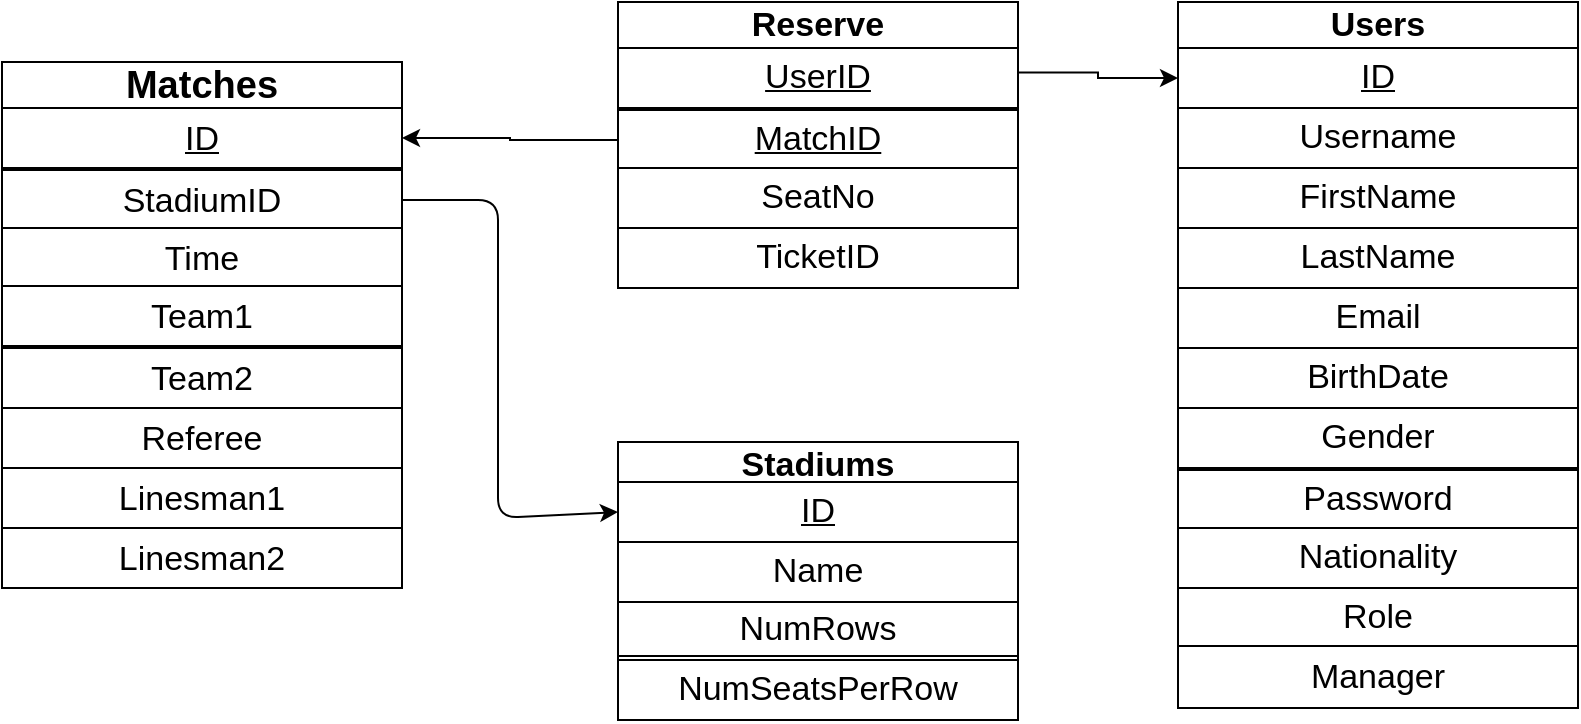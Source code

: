 <mxfile>
    <diagram id="CjbAjbNoj1I2n6Z4KfW6" name="Page-1">
        <mxGraphModel dx="931" dy="737" grid="1" gridSize="10" guides="1" tooltips="1" connect="1" arrows="1" fold="1" page="1" pageScale="1" pageWidth="850" pageHeight="1100" math="0" shadow="0">
            <root>
                <mxCell id="0"/>
                <mxCell id="1" parent="0"/>
                <mxCell id="VCr87URF9lmy609KNcGK-10" value="" style="group" parent="1" vertex="1" connectable="0">
                    <mxGeometry x="42" y="100" width="200" height="263" as="geometry"/>
                </mxCell>
                <mxCell id="VCr87URF9lmy609KNcGK-1" value="&lt;font style=&quot;font-size: 19px&quot;&gt;Matches&lt;br&gt;&lt;/font&gt;" style="swimlane;whiteSpace=wrap;html=1;" parent="VCr87URF9lmy609KNcGK-10" vertex="1">
                    <mxGeometry width="200" height="260" as="geometry"/>
                </mxCell>
                <mxCell id="VCr87URF9lmy609KNcGK-2" value="&lt;font style=&quot;font-size: 17px;&quot;&gt;&lt;u&gt;ID&lt;/u&gt;&lt;/font&gt;" style="whiteSpace=wrap;html=1;fontSize=19;" parent="VCr87URF9lmy609KNcGK-1" vertex="1">
                    <mxGeometry y="23" width="200" height="30" as="geometry"/>
                </mxCell>
                <mxCell id="VCr87URF9lmy609KNcGK-3" value="&lt;font style=&quot;font-size: 17px&quot;&gt;StadiumID&lt;/font&gt;" style="whiteSpace=wrap;html=1;fontSize=19;" parent="VCr87URF9lmy609KNcGK-10" vertex="1">
                    <mxGeometry y="54" width="200" height="30" as="geometry"/>
                </mxCell>
                <mxCell id="VCr87URF9lmy609KNcGK-4" value="&lt;font style=&quot;font-size: 17px&quot;&gt;Time&lt;br&gt;&lt;/font&gt;" style="whiteSpace=wrap;html=1;fontSize=19;" parent="VCr87URF9lmy609KNcGK-10" vertex="1">
                    <mxGeometry y="83" width="200" height="30" as="geometry"/>
                </mxCell>
                <mxCell id="VCr87URF9lmy609KNcGK-5" value="&lt;font style=&quot;font-size: 17px;&quot;&gt;Team1&lt;/font&gt;" style="whiteSpace=wrap;html=1;fontSize=19;" parent="VCr87URF9lmy609KNcGK-10" vertex="1">
                    <mxGeometry y="112" width="200" height="30" as="geometry"/>
                </mxCell>
                <mxCell id="VCr87URF9lmy609KNcGK-6" value="&lt;font style=&quot;font-size: 17px;&quot;&gt;Team2&lt;/font&gt;" style="whiteSpace=wrap;html=1;fontSize=19;" parent="VCr87URF9lmy609KNcGK-10" vertex="1">
                    <mxGeometry y="143" width="200" height="30" as="geometry"/>
                </mxCell>
                <mxCell id="VCr87URF9lmy609KNcGK-7" value="&lt;span style=&quot;font-size: 17px;&quot;&gt;Referee&lt;/span&gt;" style="whiteSpace=wrap;html=1;fontSize=19;" parent="VCr87URF9lmy609KNcGK-10" vertex="1">
                    <mxGeometry y="173" width="200" height="30" as="geometry"/>
                </mxCell>
                <mxCell id="VCr87URF9lmy609KNcGK-8" value="&lt;font style=&quot;font-size: 17px;&quot;&gt;Linesman1&lt;/font&gt;" style="whiteSpace=wrap;html=1;fontSize=19;" parent="VCr87URF9lmy609KNcGK-10" vertex="1">
                    <mxGeometry y="203" width="200" height="30" as="geometry"/>
                </mxCell>
                <mxCell id="VCr87URF9lmy609KNcGK-9" value="&lt;font style=&quot;font-size: 17px;&quot;&gt;Linesman2&lt;/font&gt;" style="whiteSpace=wrap;html=1;fontSize=19;" parent="VCr87URF9lmy609KNcGK-10" vertex="1">
                    <mxGeometry y="233" width="200" height="30" as="geometry"/>
                </mxCell>
                <mxCell id="VCr87URF9lmy609KNcGK-28" value="" style="group" parent="1" vertex="1" connectable="0">
                    <mxGeometry x="350" y="70" width="200" height="143" as="geometry"/>
                </mxCell>
                <mxCell id="VCr87URF9lmy609KNcGK-23" value="Reserve" style="swimlane;whiteSpace=wrap;html=1;fontSize=17;" parent="VCr87URF9lmy609KNcGK-28" vertex="1">
                    <mxGeometry width="200" height="141" as="geometry"/>
                </mxCell>
                <mxCell id="VCr87URF9lmy609KNcGK-24" value="&lt;u&gt;UserID&lt;br&gt;&lt;/u&gt;" style="whiteSpace=wrap;html=1;fontSize=17;" parent="VCr87URF9lmy609KNcGK-23" vertex="1">
                    <mxGeometry y="23" width="200" height="30" as="geometry"/>
                </mxCell>
                <mxCell id="VCr87URF9lmy609KNcGK-25" value="&lt;u&gt;MatchID&lt;/u&gt;" style="whiteSpace=wrap;html=1;fontSize=17;" parent="VCr87URF9lmy609KNcGK-23" vertex="1">
                    <mxGeometry y="54" width="200" height="30" as="geometry"/>
                </mxCell>
                <mxCell id="VCr87URF9lmy609KNcGK-26" value="SeatNo" style="whiteSpace=wrap;html=1;fontSize=17;" parent="VCr87URF9lmy609KNcGK-23" vertex="1">
                    <mxGeometry y="83" width="200" height="30" as="geometry"/>
                </mxCell>
                <mxCell id="VCr87URF9lmy609KNcGK-27" value="TicketID" style="whiteSpace=wrap;html=1;fontSize=17;" parent="VCr87URF9lmy609KNcGK-28" vertex="1">
                    <mxGeometry y="113" width="200" height="30" as="geometry"/>
                </mxCell>
                <mxCell id="VCr87URF9lmy609KNcGK-31" style="edgeStyle=orthogonalEdgeStyle;rounded=0;orthogonalLoop=1;jettySize=auto;html=1;exitX=0;exitY=0.5;exitDx=0;exitDy=0;fontSize=17;entryX=1;entryY=0.5;entryDx=0;entryDy=0;" parent="1" source="VCr87URF9lmy609KNcGK-25" target="VCr87URF9lmy609KNcGK-2" edge="1">
                    <mxGeometry relative="1" as="geometry">
                        <mxPoint x="280" y="155" as="targetPoint"/>
                    </mxGeometry>
                </mxCell>
                <mxCell id="VCr87URF9lmy609KNcGK-32" style="edgeStyle=orthogonalEdgeStyle;rounded=0;orthogonalLoop=1;jettySize=auto;html=1;exitX=1;exitY=0.25;exitDx=0;exitDy=0;entryX=0;entryY=0.5;entryDx=0;entryDy=0;fontSize=17;" parent="1" source="VCr87URF9lmy609KNcGK-23" target="VCr87URF9lmy609KNcGK-12" edge="1">
                    <mxGeometry relative="1" as="geometry"/>
                </mxCell>
                <mxCell id="58" value="" style="group" vertex="1" connectable="0" parent="1">
                    <mxGeometry x="630" y="70" width="200" height="354" as="geometry"/>
                </mxCell>
                <mxCell id="56" value="" style="group" vertex="1" connectable="0" parent="58">
                    <mxGeometry width="200" height="354" as="geometry"/>
                </mxCell>
                <mxCell id="VCr87URF9lmy609KNcGK-11" value="Users" style="swimlane;whiteSpace=wrap;html=1;fontSize=17;" parent="56" vertex="1">
                    <mxGeometry width="200" height="320" as="geometry"/>
                </mxCell>
                <mxCell id="VCr87URF9lmy609KNcGK-12" value="&lt;u&gt;ID&lt;/u&gt;" style="rounded=0;whiteSpace=wrap;html=1;fontSize=17;" parent="VCr87URF9lmy609KNcGK-11" vertex="1">
                    <mxGeometry y="23" width="200" height="30" as="geometry"/>
                </mxCell>
                <mxCell id="VCr87URF9lmy609KNcGK-16" value="Email" style="rounded=0;whiteSpace=wrap;html=1;fontSize=17;" parent="VCr87URF9lmy609KNcGK-11" vertex="1">
                    <mxGeometry y="143" width="200" height="30" as="geometry"/>
                </mxCell>
                <mxCell id="VCr87URF9lmy609KNcGK-19" value="Password" style="rounded=0;whiteSpace=wrap;html=1;fontSize=17;" parent="VCr87URF9lmy609KNcGK-11" vertex="1">
                    <mxGeometry y="234" width="200" height="30" as="geometry"/>
                </mxCell>
                <mxCell id="VCr87URF9lmy609KNcGK-21" value="Role" style="rounded=0;whiteSpace=wrap;html=1;fontSize=17;" parent="56" vertex="1">
                    <mxGeometry y="293" width="200" height="30" as="geometry"/>
                </mxCell>
                <mxCell id="55" value="Manager" style="whiteSpace=wrap;html=1;fontSize=17;" vertex="1" parent="56">
                    <mxGeometry y="322" width="200" height="31" as="geometry"/>
                </mxCell>
                <mxCell id="57" value="" style="group" vertex="1" connectable="0" parent="58">
                    <mxGeometry y="53" width="200" height="240" as="geometry"/>
                </mxCell>
                <mxCell id="VCr87URF9lmy609KNcGK-13" value="Username" style="rounded=0;whiteSpace=wrap;html=1;fontSize=17;" parent="57" vertex="1">
                    <mxGeometry width="200" height="30" as="geometry"/>
                </mxCell>
                <mxCell id="VCr87URF9lmy609KNcGK-14" value="FirstName" style="rounded=0;whiteSpace=wrap;html=1;fontSize=17;" parent="57" vertex="1">
                    <mxGeometry y="30" width="200" height="30" as="geometry"/>
                </mxCell>
                <mxCell id="VCr87URF9lmy609KNcGK-15" value="LastName" style="rounded=0;whiteSpace=wrap;html=1;fontSize=17;" parent="57" vertex="1">
                    <mxGeometry y="60" width="200" height="30" as="geometry"/>
                </mxCell>
                <mxCell id="VCr87URF9lmy609KNcGK-17" value="BirthDate" style="rounded=0;whiteSpace=wrap;html=1;fontSize=17;" parent="57" vertex="1">
                    <mxGeometry y="120" width="200" height="30" as="geometry"/>
                </mxCell>
                <mxCell id="VCr87URF9lmy609KNcGK-18" value="Gender" style="rounded=0;whiteSpace=wrap;html=1;fontSize=17;" parent="57" vertex="1">
                    <mxGeometry y="150" width="200" height="30" as="geometry"/>
                </mxCell>
                <mxCell id="VCr87URF9lmy609KNcGK-20" value="Nationality" style="rounded=0;whiteSpace=wrap;html=1;fontSize=17;" parent="57" vertex="1">
                    <mxGeometry y="210" width="200" height="30" as="geometry"/>
                </mxCell>
                <mxCell id="59" value="" style="edgeStyle=none;html=1;fontSize=17;entryX=0;entryY=0.5;entryDx=0;entryDy=0;" edge="1" parent="1" source="VCr87URF9lmy609KNcGK-3" target="VCr87URF9lmy609KNcGK-34">
                    <mxGeometry relative="1" as="geometry">
                        <Array as="points">
                            <mxPoint x="290" y="169"/>
                            <mxPoint x="290" y="328"/>
                        </Array>
                    </mxGeometry>
                </mxCell>
                <mxCell id="63" value="" style="group" vertex="1" connectable="0" parent="1">
                    <mxGeometry x="330" y="290" width="220" height="140" as="geometry"/>
                </mxCell>
                <mxCell id="64" value="" style="group" vertex="1" connectable="0" parent="63">
                    <mxGeometry width="220" height="140" as="geometry"/>
                </mxCell>
                <mxCell id="65" value="" style="group" vertex="1" connectable="0" parent="64">
                    <mxGeometry width="220" height="140" as="geometry"/>
                </mxCell>
                <mxCell id="VCr87URF9lmy609KNcGK-37" value="" style="group" parent="65" vertex="1" connectable="0">
                    <mxGeometry width="210" height="110" as="geometry"/>
                </mxCell>
                <mxCell id="VCr87URF9lmy609KNcGK-33" value="Stadiums" style="swimlane;whiteSpace=wrap;html=1;fontSize=17;container=0;" parent="VCr87URF9lmy609KNcGK-37" vertex="1">
                    <mxGeometry x="20" width="200" height="110" as="geometry"/>
                </mxCell>
                <mxCell id="VCr87URF9lmy609KNcGK-34" value="&lt;u&gt;ID&lt;/u&gt;" style="whiteSpace=wrap;html=1;fontSize=17;" parent="VCr87URF9lmy609KNcGK-33" vertex="1">
                    <mxGeometry y="20" width="200" height="30" as="geometry"/>
                </mxCell>
                <mxCell id="62" value="Name" style="whiteSpace=wrap;html=1;fontSize=17;" vertex="1" parent="VCr87URF9lmy609KNcGK-33">
                    <mxGeometry y="50" width="200" height="30" as="geometry"/>
                </mxCell>
                <mxCell id="VCr87URF9lmy609KNcGK-35" value="NumRows" style="whiteSpace=wrap;html=1;fontSize=17;" parent="VCr87URF9lmy609KNcGK-33" vertex="1">
                    <mxGeometry y="80" width="200" height="27" as="geometry"/>
                </mxCell>
                <mxCell id="VCr87URF9lmy609KNcGK-36" value="NumSeatsPerRow" style="whiteSpace=wrap;html=1;fontSize=17;" parent="65" vertex="1">
                    <mxGeometry x="20" y="109" width="200" height="30" as="geometry"/>
                </mxCell>
            </root>
        </mxGraphModel>
    </diagram>
</mxfile>